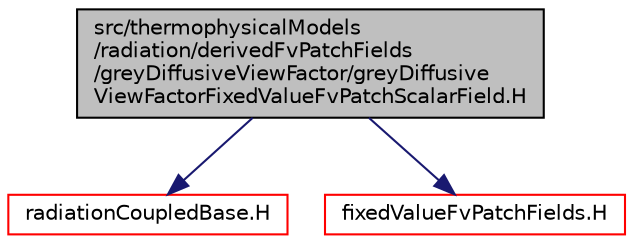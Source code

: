 digraph "src/thermophysicalModels/radiation/derivedFvPatchFields/greyDiffusiveViewFactor/greyDiffusiveViewFactorFixedValueFvPatchScalarField.H"
{
  bgcolor="transparent";
  edge [fontname="Helvetica",fontsize="10",labelfontname="Helvetica",labelfontsize="10"];
  node [fontname="Helvetica",fontsize="10",shape=record];
  Node0 [label="src/thermophysicalModels\l/radiation/derivedFvPatchFields\l/greyDiffusiveViewFactor/greyDiffusive\lViewFactorFixedValueFvPatchScalarField.H",height=0.2,width=0.4,color="black", fillcolor="grey75", style="filled", fontcolor="black"];
  Node0 -> Node1 [color="midnightblue",fontsize="10",style="solid",fontname="Helvetica"];
  Node1 [label="radiationCoupledBase.H",height=0.2,width=0.4,color="red",URL="$a16376.html"];
  Node0 -> Node172 [color="midnightblue",fontsize="10",style="solid",fontname="Helvetica"];
  Node172 [label="fixedValueFvPatchFields.H",height=0.2,width=0.4,color="red",URL="$a01619.html"];
}
